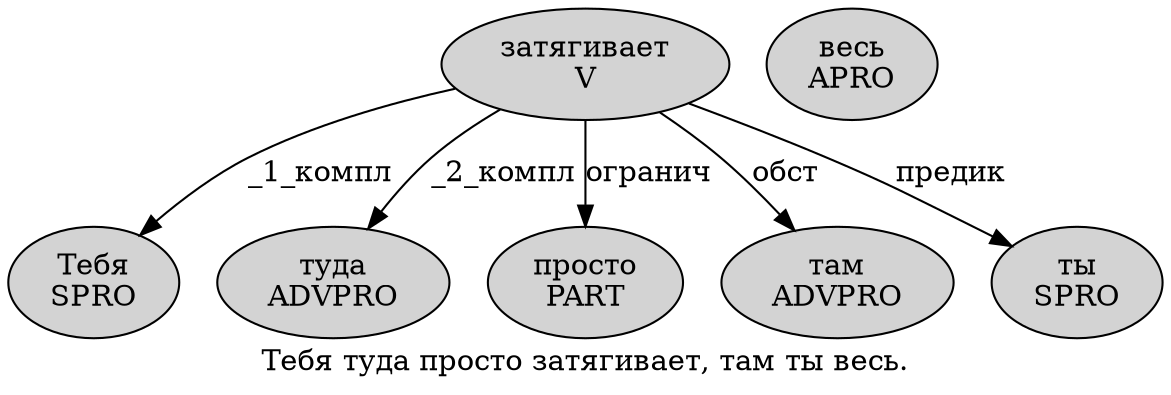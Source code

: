 digraph SENTENCE_926 {
	graph [label="Тебя туда просто затягивает, там ты весь."]
	node [style=filled]
		0 [label="Тебя
SPRO" color="" fillcolor=lightgray penwidth=1 shape=ellipse]
		1 [label="туда
ADVPRO" color="" fillcolor=lightgray penwidth=1 shape=ellipse]
		2 [label="просто
PART" color="" fillcolor=lightgray penwidth=1 shape=ellipse]
		3 [label="затягивает
V" color="" fillcolor=lightgray penwidth=1 shape=ellipse]
		5 [label="там
ADVPRO" color="" fillcolor=lightgray penwidth=1 shape=ellipse]
		6 [label="ты
SPRO" color="" fillcolor=lightgray penwidth=1 shape=ellipse]
		7 [label="весь
APRO" color="" fillcolor=lightgray penwidth=1 shape=ellipse]
			3 -> 0 [label="_1_компл"]
			3 -> 1 [label="_2_компл"]
			3 -> 2 [label="огранич"]
			3 -> 5 [label="обст"]
			3 -> 6 [label="предик"]
}